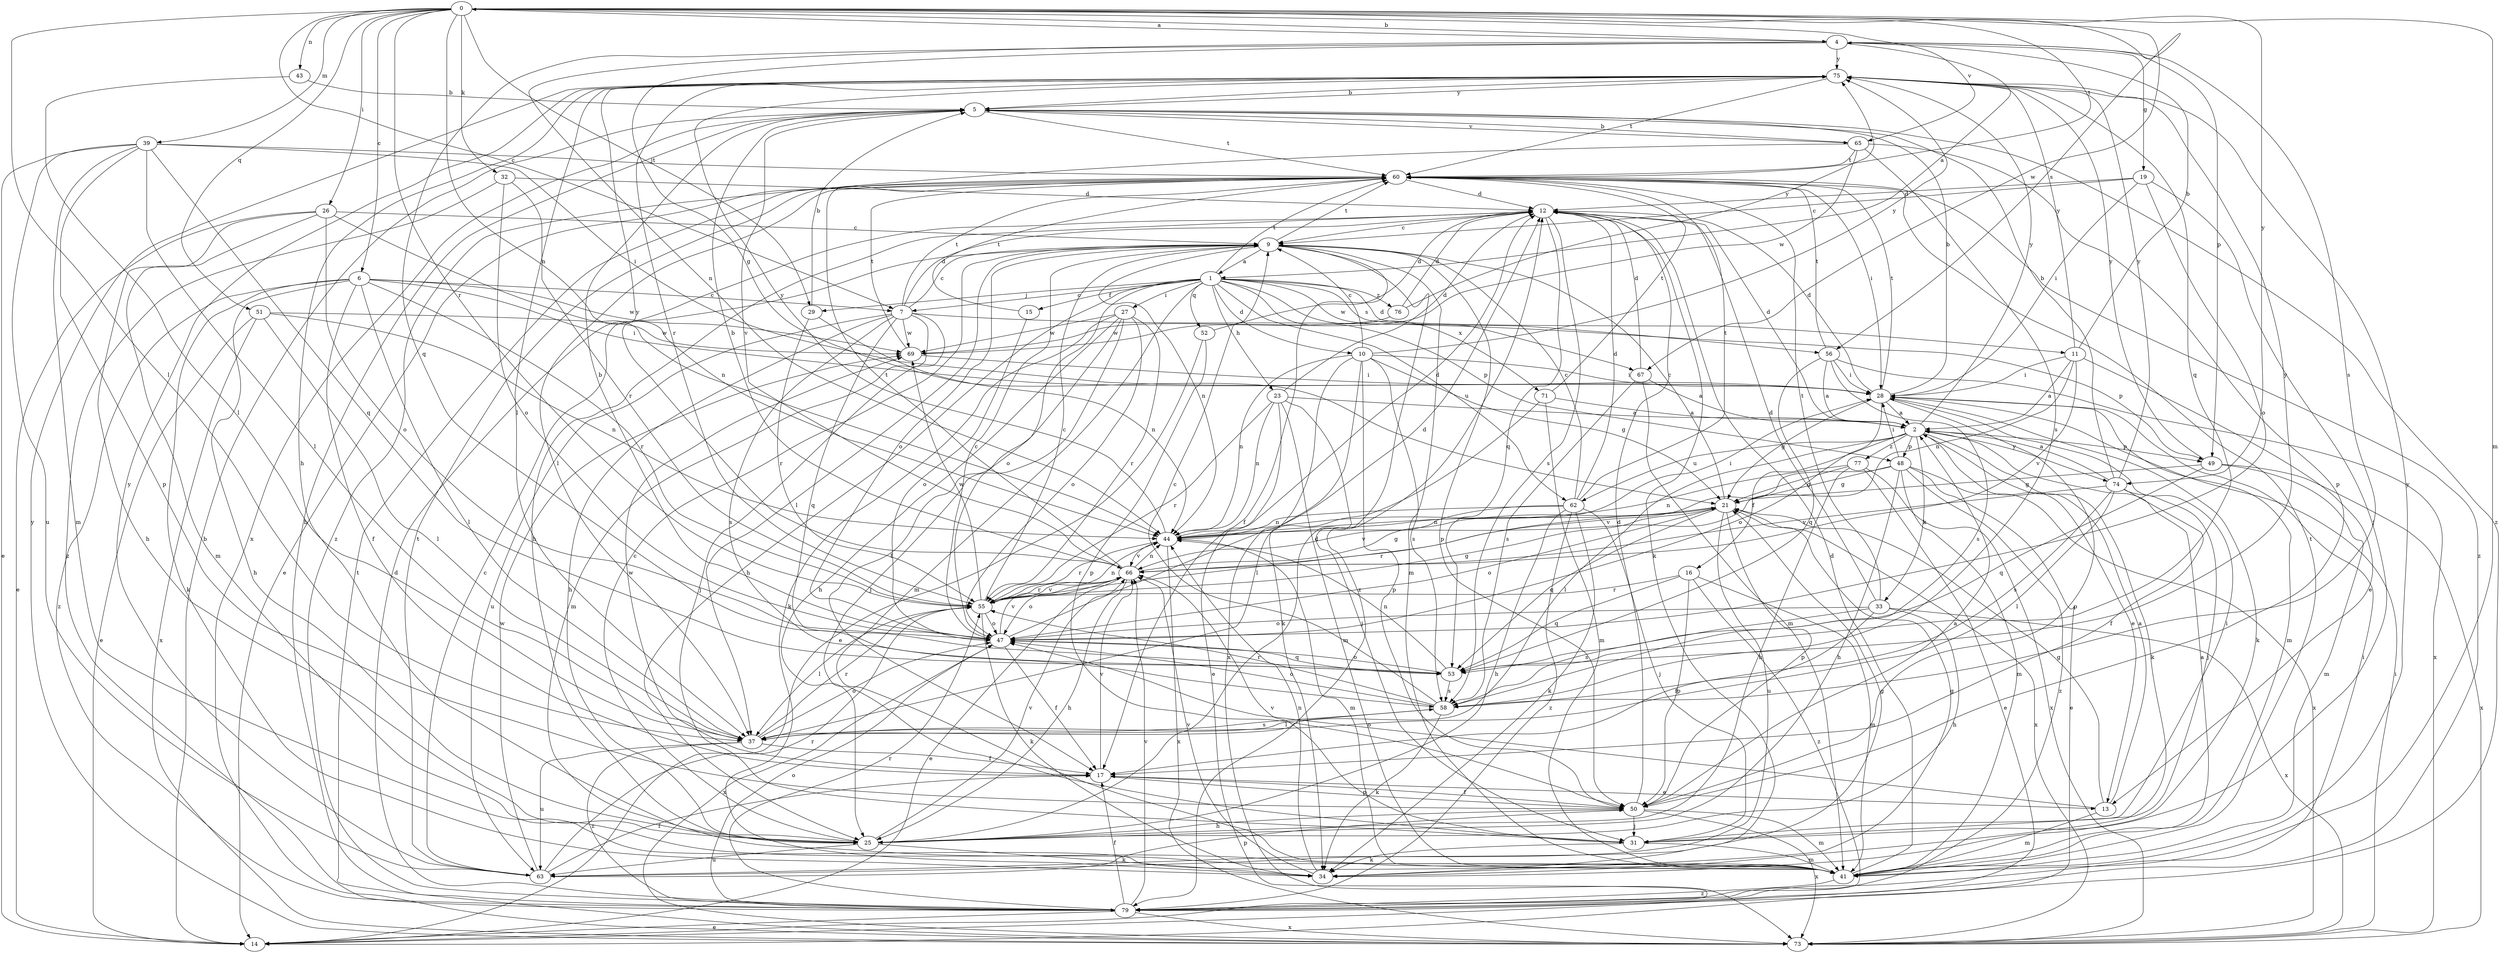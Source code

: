 strict digraph  {
0;
1;
2;
4;
5;
6;
7;
9;
10;
11;
12;
13;
14;
15;
16;
17;
19;
21;
23;
25;
26;
27;
28;
29;
31;
32;
33;
34;
37;
39;
41;
43;
44;
47;
48;
49;
50;
51;
52;
53;
55;
56;
58;
60;
62;
63;
65;
66;
67;
69;
71;
73;
74;
75;
76;
77;
79;
0 -> 4  [label=b];
0 -> 6  [label=c];
0 -> 7  [label=c];
0 -> 26  [label=i];
0 -> 29  [label=j];
0 -> 32  [label=k];
0 -> 37  [label=l];
0 -> 39  [label=m];
0 -> 41  [label=m];
0 -> 43  [label=n];
0 -> 44  [label=n];
0 -> 51  [label=q];
0 -> 55  [label=r];
0 -> 56  [label=s];
0 -> 60  [label=t];
0 -> 65  [label=v];
0 -> 67  [label=w];
0 -> 74  [label=y];
1 -> 7  [label=c];
1 -> 10  [label=d];
1 -> 11  [label=d];
1 -> 15  [label=f];
1 -> 23  [label=h];
1 -> 25  [label=h];
1 -> 27  [label=i];
1 -> 29  [label=j];
1 -> 41  [label=m];
1 -> 47  [label=o];
1 -> 48  [label=p];
1 -> 52  [label=q];
1 -> 56  [label=s];
1 -> 60  [label=t];
1 -> 62  [label=u];
1 -> 67  [label=w];
1 -> 71  [label=x];
1 -> 76  [label=z];
2 -> 12  [label=d];
2 -> 13  [label=e];
2 -> 16  [label=f];
2 -> 33  [label=k];
2 -> 34  [label=k];
2 -> 37  [label=l];
2 -> 48  [label=p];
2 -> 49  [label=p];
2 -> 62  [label=u];
2 -> 74  [label=y];
2 -> 75  [label=y];
2 -> 77  [label=z];
4 -> 0  [label=a];
4 -> 1  [label=a];
4 -> 19  [label=g];
4 -> 21  [label=g];
4 -> 44  [label=n];
4 -> 49  [label=p];
4 -> 53  [label=q];
4 -> 58  [label=s];
4 -> 75  [label=y];
5 -> 60  [label=t];
5 -> 65  [label=v];
5 -> 66  [label=v];
5 -> 73  [label=x];
5 -> 75  [label=y];
5 -> 79  [label=z];
6 -> 7  [label=c];
6 -> 17  [label=f];
6 -> 25  [label=h];
6 -> 28  [label=i];
6 -> 34  [label=k];
6 -> 37  [label=l];
6 -> 55  [label=r];
6 -> 69  [label=w];
6 -> 79  [label=z];
7 -> 9  [label=c];
7 -> 12  [label=d];
7 -> 25  [label=h];
7 -> 31  [label=j];
7 -> 41  [label=m];
7 -> 49  [label=p];
7 -> 53  [label=q];
7 -> 58  [label=s];
7 -> 60  [label=t];
7 -> 63  [label=u];
7 -> 69  [label=w];
9 -> 1  [label=a];
9 -> 17  [label=f];
9 -> 37  [label=l];
9 -> 41  [label=m];
9 -> 44  [label=n];
9 -> 47  [label=o];
9 -> 50  [label=p];
9 -> 60  [label=t];
9 -> 79  [label=z];
10 -> 9  [label=c];
10 -> 21  [label=g];
10 -> 28  [label=i];
10 -> 34  [label=k];
10 -> 44  [label=n];
10 -> 50  [label=p];
10 -> 58  [label=s];
10 -> 73  [label=x];
10 -> 75  [label=y];
11 -> 2  [label=a];
11 -> 4  [label=b];
11 -> 13  [label=e];
11 -> 28  [label=i];
11 -> 44  [label=n];
11 -> 66  [label=v];
11 -> 75  [label=y];
12 -> 9  [label=c];
12 -> 25  [label=h];
12 -> 34  [label=k];
12 -> 53  [label=q];
12 -> 58  [label=s];
13 -> 2  [label=a];
13 -> 21  [label=g];
13 -> 41  [label=m];
13 -> 47  [label=o];
14 -> 5  [label=b];
15 -> 47  [label=o];
15 -> 60  [label=t];
16 -> 41  [label=m];
16 -> 50  [label=p];
16 -> 53  [label=q];
16 -> 55  [label=r];
16 -> 79  [label=z];
17 -> 13  [label=e];
17 -> 50  [label=p];
17 -> 66  [label=v];
17 -> 69  [label=w];
19 -> 9  [label=c];
19 -> 12  [label=d];
19 -> 28  [label=i];
19 -> 31  [label=j];
19 -> 47  [label=o];
21 -> 9  [label=c];
21 -> 44  [label=n];
21 -> 47  [label=o];
21 -> 50  [label=p];
21 -> 53  [label=q];
21 -> 55  [label=r];
21 -> 63  [label=u];
21 -> 73  [label=x];
23 -> 2  [label=a];
23 -> 12  [label=d];
23 -> 14  [label=e];
23 -> 31  [label=j];
23 -> 41  [label=m];
23 -> 44  [label=n];
23 -> 55  [label=r];
25 -> 9  [label=c];
25 -> 12  [label=d];
25 -> 34  [label=k];
25 -> 63  [label=u];
25 -> 66  [label=v];
26 -> 9  [label=c];
26 -> 14  [label=e];
26 -> 25  [label=h];
26 -> 41  [label=m];
26 -> 44  [label=n];
26 -> 47  [label=o];
27 -> 17  [label=f];
27 -> 25  [label=h];
27 -> 31  [label=j];
27 -> 34  [label=k];
27 -> 47  [label=o];
27 -> 55  [label=r];
27 -> 69  [label=w];
28 -> 2  [label=a];
28 -> 5  [label=b];
28 -> 12  [label=d];
28 -> 21  [label=g];
28 -> 34  [label=k];
28 -> 41  [label=m];
28 -> 47  [label=o];
28 -> 50  [label=p];
28 -> 60  [label=t];
29 -> 5  [label=b];
29 -> 44  [label=n];
29 -> 55  [label=r];
31 -> 28  [label=i];
31 -> 34  [label=k];
31 -> 41  [label=m];
31 -> 66  [label=v];
32 -> 12  [label=d];
32 -> 47  [label=o];
32 -> 55  [label=r];
32 -> 79  [label=z];
33 -> 12  [label=d];
33 -> 17  [label=f];
33 -> 25  [label=h];
33 -> 47  [label=o];
33 -> 58  [label=s];
33 -> 60  [label=t];
33 -> 73  [label=x];
34 -> 21  [label=g];
34 -> 44  [label=n];
34 -> 66  [label=v];
37 -> 17  [label=f];
37 -> 47  [label=o];
37 -> 55  [label=r];
37 -> 58  [label=s];
37 -> 63  [label=u];
37 -> 79  [label=z];
39 -> 14  [label=e];
39 -> 28  [label=i];
39 -> 37  [label=l];
39 -> 41  [label=m];
39 -> 50  [label=p];
39 -> 53  [label=q];
39 -> 60  [label=t];
39 -> 63  [label=u];
41 -> 2  [label=a];
41 -> 12  [label=d];
41 -> 60  [label=t];
41 -> 75  [label=y];
41 -> 79  [label=z];
43 -> 5  [label=b];
43 -> 37  [label=l];
44 -> 12  [label=d];
44 -> 28  [label=i];
44 -> 41  [label=m];
44 -> 55  [label=r];
44 -> 66  [label=v];
44 -> 73  [label=x];
44 -> 75  [label=y];
47 -> 5  [label=b];
47 -> 9  [label=c];
47 -> 12  [label=d];
47 -> 17  [label=f];
47 -> 53  [label=q];
47 -> 66  [label=v];
47 -> 73  [label=x];
48 -> 14  [label=e];
48 -> 21  [label=g];
48 -> 25  [label=h];
48 -> 28  [label=i];
48 -> 41  [label=m];
48 -> 66  [label=v];
48 -> 73  [label=x];
48 -> 79  [label=z];
49 -> 21  [label=g];
49 -> 41  [label=m];
49 -> 53  [label=q];
49 -> 73  [label=x];
49 -> 75  [label=y];
50 -> 2  [label=a];
50 -> 12  [label=d];
50 -> 17  [label=f];
50 -> 25  [label=h];
50 -> 31  [label=j];
50 -> 41  [label=m];
50 -> 73  [label=x];
51 -> 14  [label=e];
51 -> 37  [label=l];
51 -> 44  [label=n];
51 -> 69  [label=w];
51 -> 73  [label=x];
52 -> 12  [label=d];
52 -> 14  [label=e];
52 -> 50  [label=p];
53 -> 44  [label=n];
53 -> 47  [label=o];
53 -> 58  [label=s];
53 -> 75  [label=y];
55 -> 9  [label=c];
55 -> 21  [label=g];
55 -> 34  [label=k];
55 -> 37  [label=l];
55 -> 44  [label=n];
55 -> 47  [label=o];
55 -> 66  [label=v];
55 -> 69  [label=w];
56 -> 2  [label=a];
56 -> 28  [label=i];
56 -> 53  [label=q];
56 -> 58  [label=s];
56 -> 60  [label=t];
56 -> 73  [label=x];
58 -> 9  [label=c];
58 -> 34  [label=k];
58 -> 37  [label=l];
58 -> 47  [label=o];
58 -> 55  [label=r];
60 -> 12  [label=d];
60 -> 14  [label=e];
60 -> 28  [label=i];
60 -> 37  [label=l];
60 -> 79  [label=z];
62 -> 9  [label=c];
62 -> 12  [label=d];
62 -> 25  [label=h];
62 -> 31  [label=j];
62 -> 34  [label=k];
62 -> 44  [label=n];
62 -> 60  [label=t];
62 -> 66  [label=v];
62 -> 79  [label=z];
63 -> 9  [label=c];
63 -> 17  [label=f];
63 -> 21  [label=g];
63 -> 50  [label=p];
63 -> 55  [label=r];
63 -> 60  [label=t];
63 -> 69  [label=w];
63 -> 75  [label=y];
65 -> 5  [label=b];
65 -> 50  [label=p];
65 -> 58  [label=s];
65 -> 60  [label=t];
65 -> 69  [label=w];
65 -> 79  [label=z];
66 -> 5  [label=b];
66 -> 14  [label=e];
66 -> 21  [label=g];
66 -> 25  [label=h];
66 -> 44  [label=n];
66 -> 47  [label=o];
66 -> 55  [label=r];
66 -> 60  [label=t];
66 -> 75  [label=y];
67 -> 2  [label=a];
67 -> 12  [label=d];
67 -> 41  [label=m];
67 -> 58  [label=s];
69 -> 28  [label=i];
69 -> 60  [label=t];
71 -> 2  [label=a];
71 -> 37  [label=l];
71 -> 41  [label=m];
71 -> 60  [label=t];
73 -> 28  [label=i];
73 -> 60  [label=t];
73 -> 75  [label=y];
74 -> 2  [label=a];
74 -> 5  [label=b];
74 -> 17  [label=f];
74 -> 31  [label=j];
74 -> 37  [label=l];
74 -> 58  [label=s];
74 -> 66  [label=v];
74 -> 75  [label=y];
75 -> 5  [label=b];
75 -> 25  [label=h];
75 -> 37  [label=l];
75 -> 53  [label=q];
75 -> 55  [label=r];
75 -> 60  [label=t];
76 -> 12  [label=d];
76 -> 69  [label=w];
76 -> 75  [label=y];
77 -> 14  [label=e];
77 -> 21  [label=g];
77 -> 25  [label=h];
77 -> 44  [label=n];
77 -> 73  [label=x];
79 -> 5  [label=b];
79 -> 12  [label=d];
79 -> 14  [label=e];
79 -> 17  [label=f];
79 -> 28  [label=i];
79 -> 47  [label=o];
79 -> 55  [label=r];
79 -> 66  [label=v];
79 -> 73  [label=x];
}
